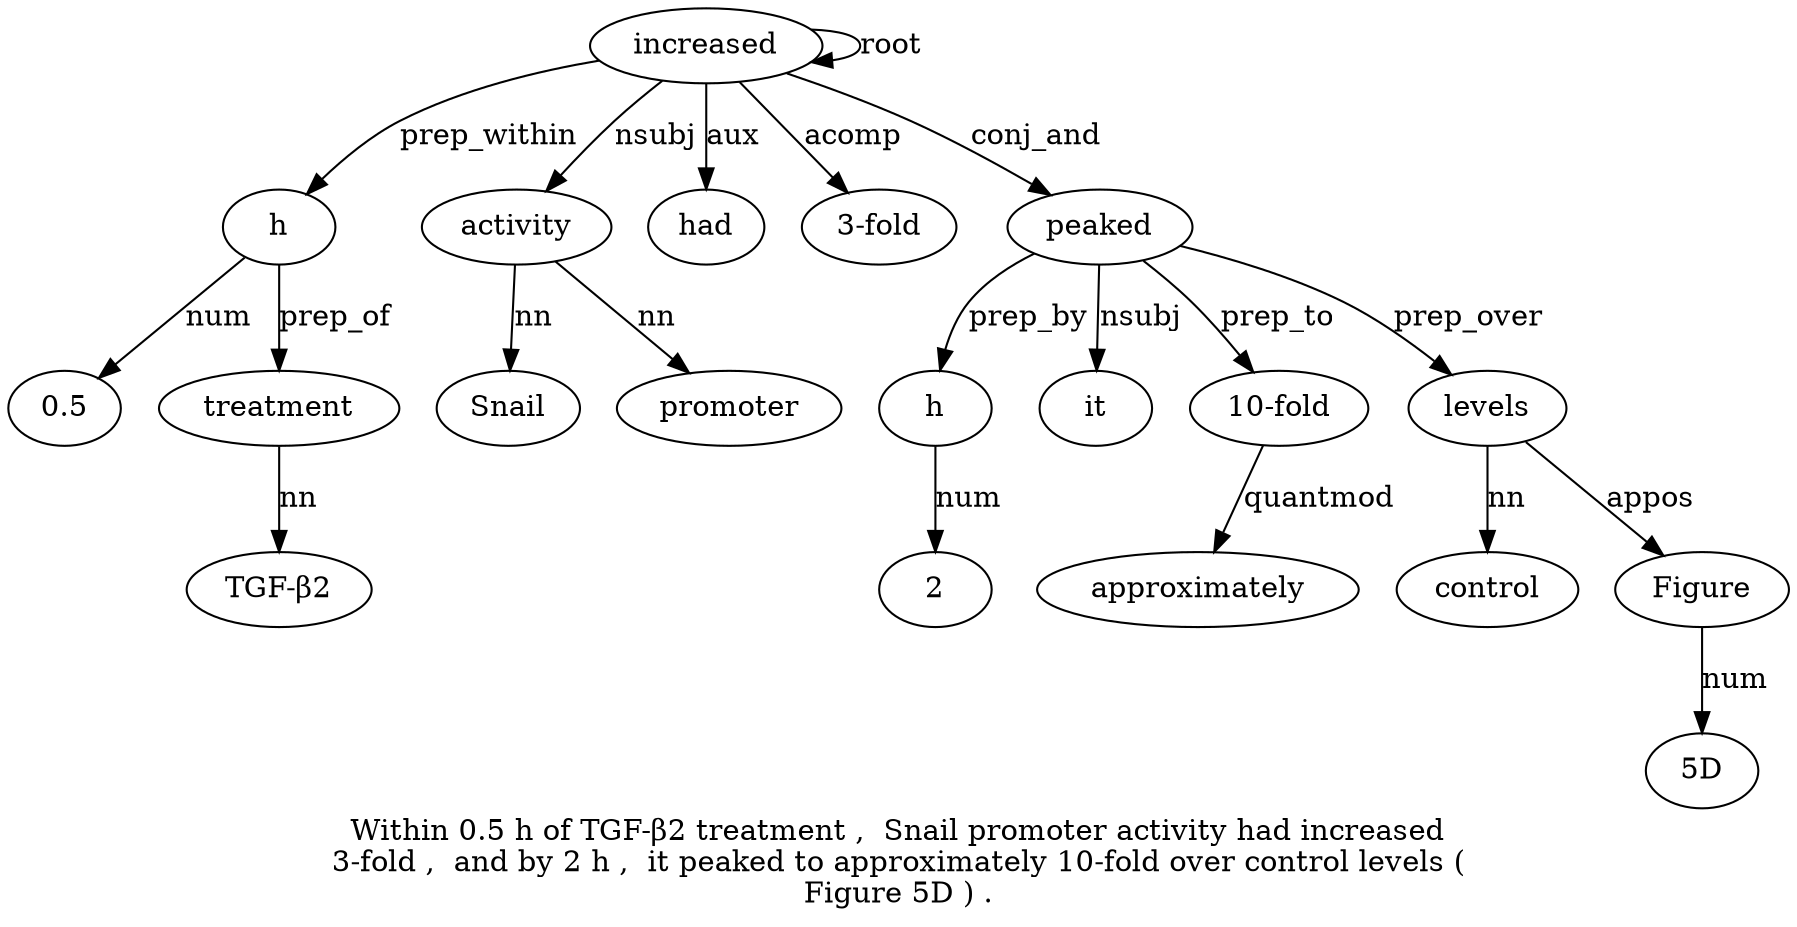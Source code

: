 digraph "Within 0.5 h of TGF-β2 treatment ,  Snail promoter activity had increased 3-fold ,  and by 2 h ,  it peaked to approximately 10-fold over control levels ( Figure 5D ) ." {
label="Within 0.5 h of TGF-β2 treatment ,  Snail promoter activity had increased
3-fold ,  and by 2 h ,  it peaked to approximately 10-fold over control levels (
Figure 5D ) .";
h3 [style=filled, fillcolor=white, label=h];
"0.52" [style=filled, fillcolor=white, label="0.5"];
h3 -> "0.52"  [label=num];
increased12 [style=filled, fillcolor=white, label=increased];
increased12 -> h3  [label=prep_within];
treatment6 [style=filled, fillcolor=white, label=treatment];
"TGF-β25" [style=filled, fillcolor=white, label="TGF-β2"];
treatment6 -> "TGF-β25"  [label=nn];
h3 -> treatment6  [label=prep_of];
activity10 [style=filled, fillcolor=white, label=activity];
Snail8 [style=filled, fillcolor=white, label=Snail];
activity10 -> Snail8  [label=nn];
promoter9 [style=filled, fillcolor=white, label=promoter];
activity10 -> promoter9  [label=nn];
increased12 -> activity10  [label=nsubj];
had11 [style=filled, fillcolor=white, label=had];
increased12 -> had11  [label=aux];
increased12 -> increased12  [label=root];
"3-fold1" [style=filled, fillcolor=white, label="3-fold"];
increased12 -> "3-fold1"  [label=acomp];
h18 [style=filled, fillcolor=white, label=h];
217 [style=filled, fillcolor=white, label=2];
h18 -> 217  [label=num];
peaked21 [style=filled, fillcolor=white, label=peaked];
peaked21 -> h18  [label=prep_by];
it20 [style=filled, fillcolor=white, label=it];
peaked21 -> it20  [label=nsubj];
increased12 -> peaked21  [label=conj_and];
"10-fold24" [style=filled, fillcolor=white, label="10-fold"];
approximately23 [style=filled, fillcolor=white, label=approximately];
"10-fold24" -> approximately23  [label=quantmod];
peaked21 -> "10-fold24"  [label=prep_to];
levels27 [style=filled, fillcolor=white, label=levels];
control26 [style=filled, fillcolor=white, label=control];
levels27 -> control26  [label=nn];
peaked21 -> levels27  [label=prep_over];
Figure29 [style=filled, fillcolor=white, label=Figure];
levels27 -> Figure29  [label=appos];
"5D30" [style=filled, fillcolor=white, label="5D"];
Figure29 -> "5D30"  [label=num];
}
